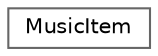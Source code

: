 digraph "Graphical Class Hierarchy"
{
 // LATEX_PDF_SIZE
  bgcolor="transparent";
  edge [fontname=Helvetica,fontsize=10,labelfontname=Helvetica,labelfontsize=10];
  node [fontname=Helvetica,fontsize=10,shape=box,height=0.2,width=0.4];
  rankdir="LR";
  Node0 [id="Node000000",label="MusicItem",height=0.2,width=0.4,color="grey40", fillcolor="white", style="filled",URL="$class_music_item.html",tooltip="Lớp đại diện cho một mặt hàng âm nhạc, bao gồm các thuộc tính như ID, thể loại, loại,..."];
}
